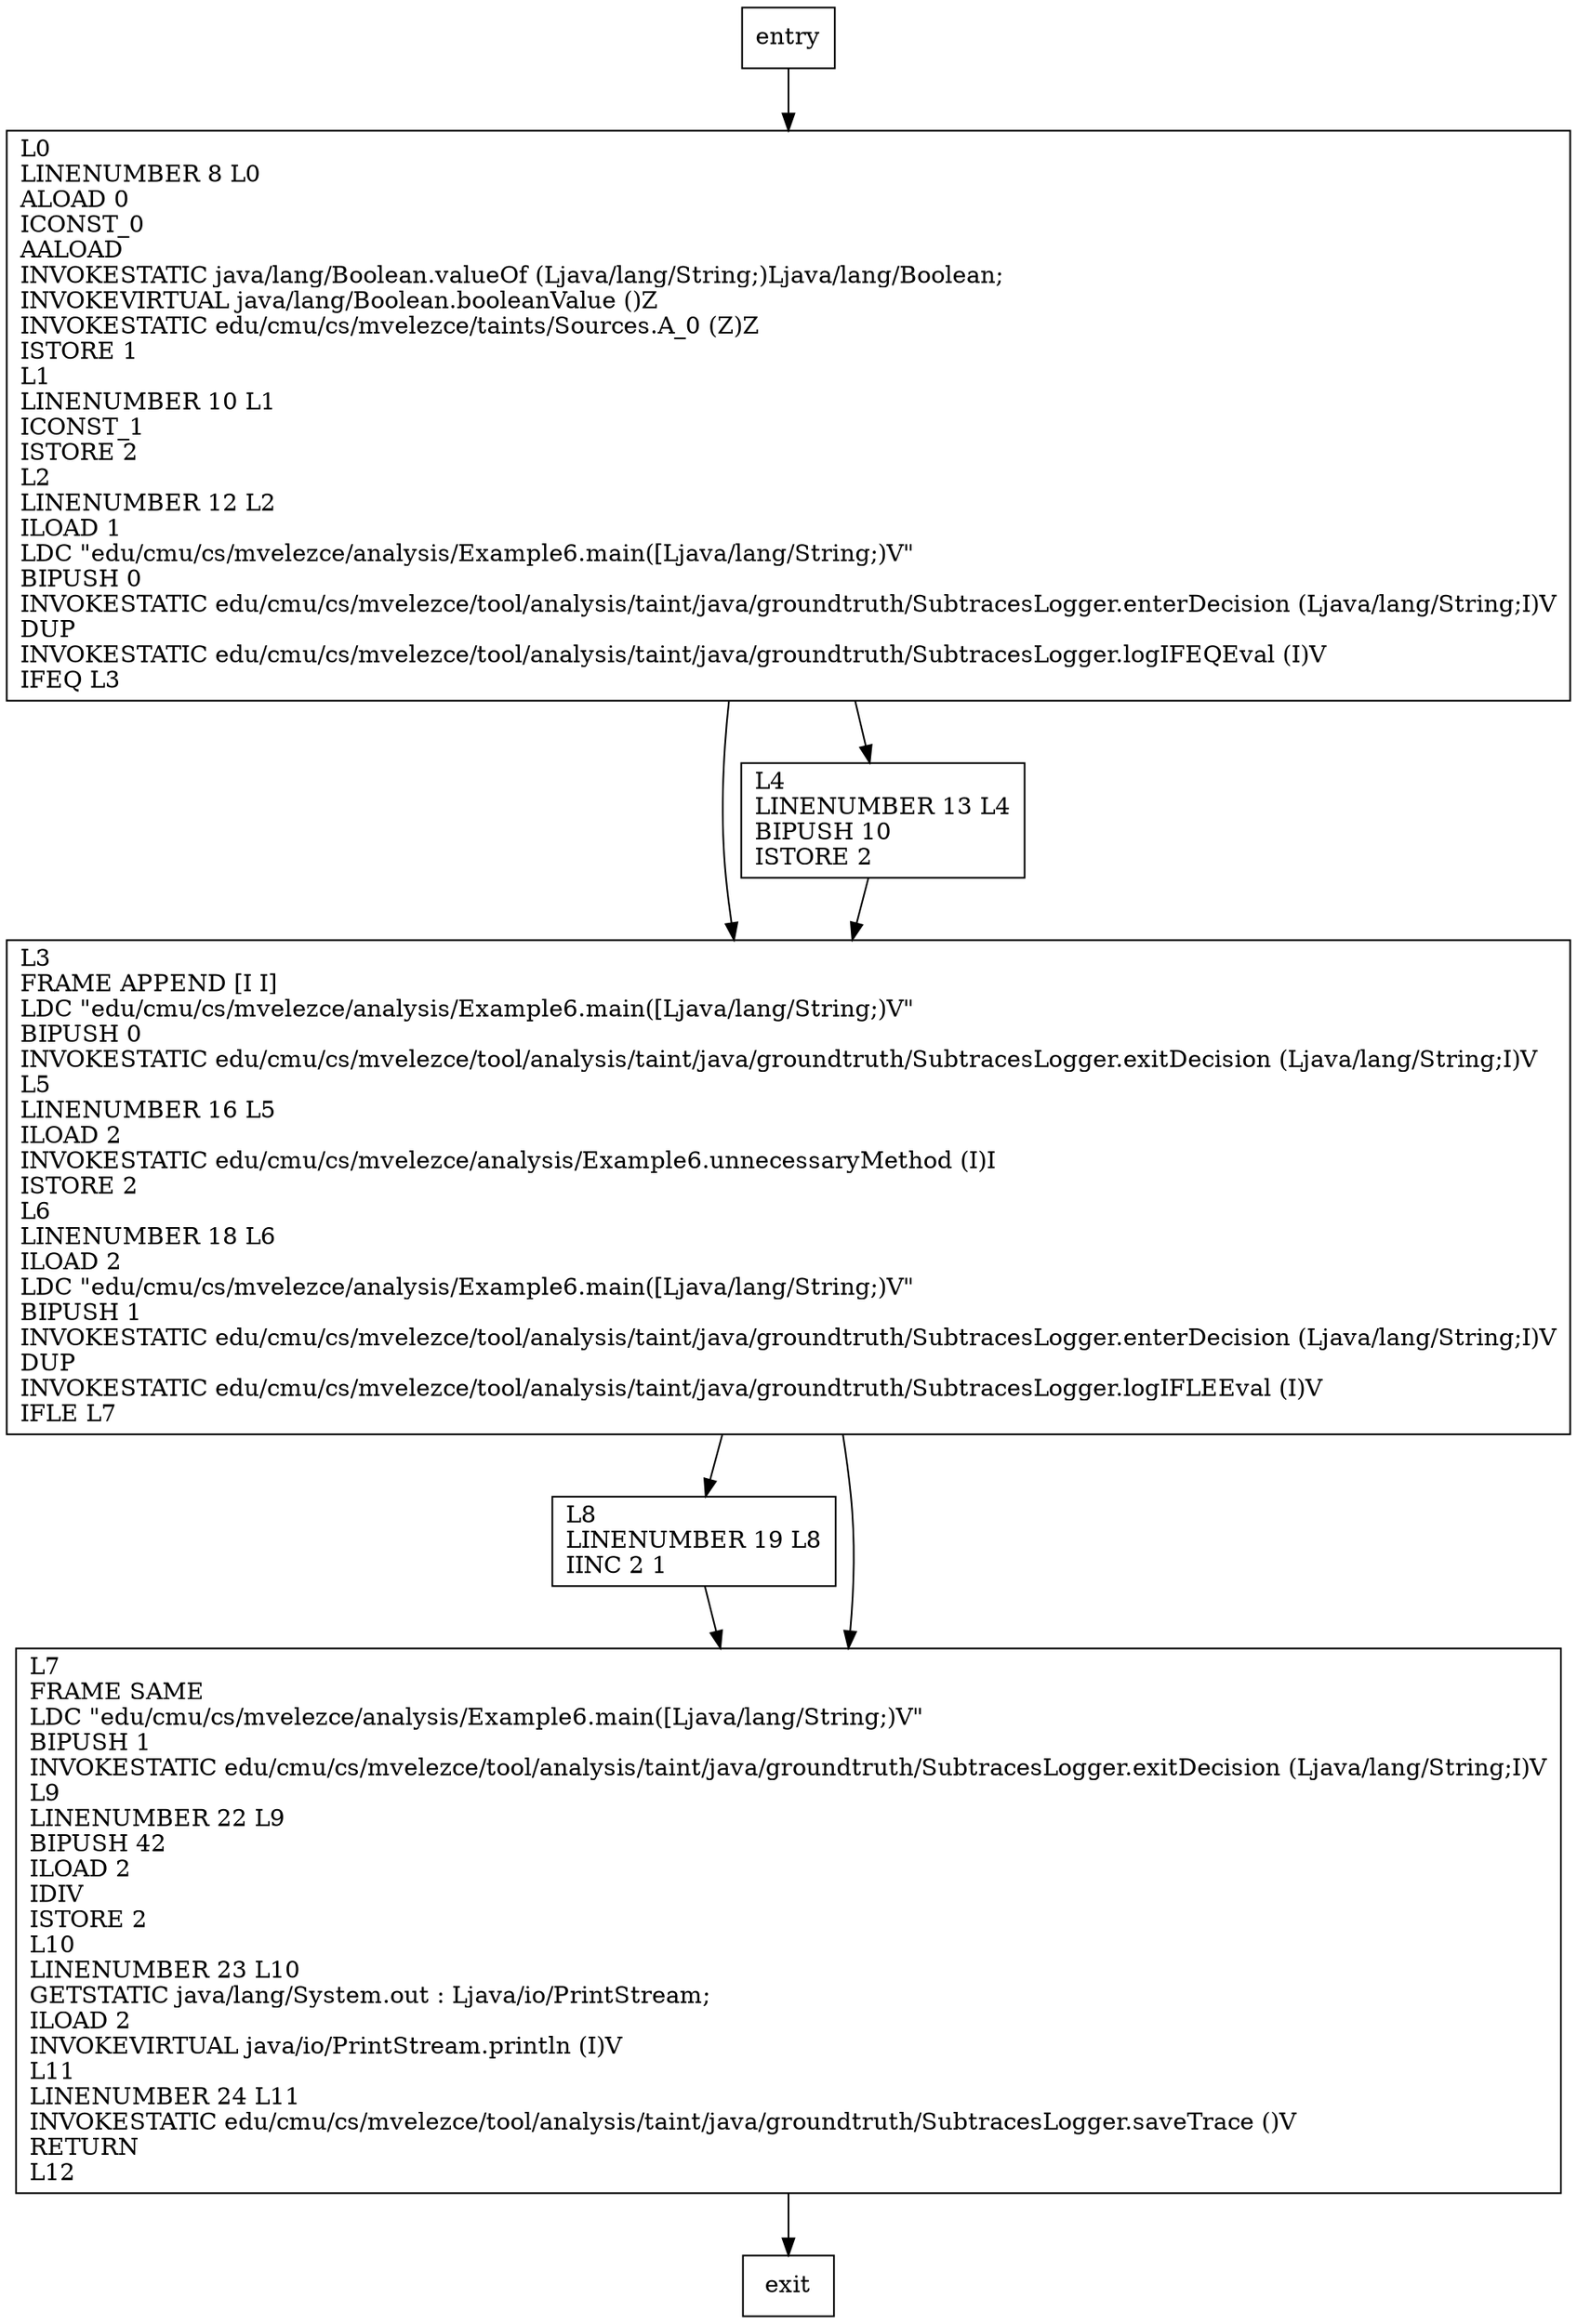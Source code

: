digraph main {
node [shape=record];
1676498304 [label="L0\lLINENUMBER 8 L0\lALOAD 0\lICONST_0\lAALOAD\lINVOKESTATIC java/lang/Boolean.valueOf (Ljava/lang/String;)Ljava/lang/Boolean;\lINVOKEVIRTUAL java/lang/Boolean.booleanValue ()Z\lINVOKESTATIC edu/cmu/cs/mvelezce/taints/Sources.A_0 (Z)Z\lISTORE 1\lL1\lLINENUMBER 10 L1\lICONST_1\lISTORE 2\lL2\lLINENUMBER 12 L2\lILOAD 1\lLDC \"edu/cmu/cs/mvelezce/analysis/Example6.main([Ljava/lang/String;)V\"\lBIPUSH 0\lINVOKESTATIC edu/cmu/cs/mvelezce/tool/analysis/taint/java/groundtruth/SubtracesLogger.enterDecision (Ljava/lang/String;I)V\lDUP\lINVOKESTATIC edu/cmu/cs/mvelezce/tool/analysis/taint/java/groundtruth/SubtracesLogger.logIFEQEval (I)V\lIFEQ L3\l"];
532579730 [label="L8\lLINENUMBER 19 L8\lIINC 2 1\l"];
82301410 [label="L3\lFRAME APPEND [I I]\lLDC \"edu/cmu/cs/mvelezce/analysis/Example6.main([Ljava/lang/String;)V\"\lBIPUSH 0\lINVOKESTATIC edu/cmu/cs/mvelezce/tool/analysis/taint/java/groundtruth/SubtracesLogger.exitDecision (Ljava/lang/String;I)V\lL5\lLINENUMBER 16 L5\lILOAD 2\lINVOKESTATIC edu/cmu/cs/mvelezce/analysis/Example6.unnecessaryMethod (I)I\lISTORE 2\lL6\lLINENUMBER 18 L6\lILOAD 2\lLDC \"edu/cmu/cs/mvelezce/analysis/Example6.main([Ljava/lang/String;)V\"\lBIPUSH 1\lINVOKESTATIC edu/cmu/cs/mvelezce/tool/analysis/taint/java/groundtruth/SubtracesLogger.enterDecision (Ljava/lang/String;I)V\lDUP\lINVOKESTATIC edu/cmu/cs/mvelezce/tool/analysis/taint/java/groundtruth/SubtracesLogger.logIFLEEval (I)V\lIFLE L7\l"];
376865673 [label="L7\lFRAME SAME\lLDC \"edu/cmu/cs/mvelezce/analysis/Example6.main([Ljava/lang/String;)V\"\lBIPUSH 1\lINVOKESTATIC edu/cmu/cs/mvelezce/tool/analysis/taint/java/groundtruth/SubtracesLogger.exitDecision (Ljava/lang/String;I)V\lL9\lLINENUMBER 22 L9\lBIPUSH 42\lILOAD 2\lIDIV\lISTORE 2\lL10\lLINENUMBER 23 L10\lGETSTATIC java/lang/System.out : Ljava/io/PrintStream;\lILOAD 2\lINVOKEVIRTUAL java/io/PrintStream.println (I)V\lL11\lLINENUMBER 24 L11\lINVOKESTATIC edu/cmu/cs/mvelezce/tool/analysis/taint/java/groundtruth/SubtracesLogger.saveTrace ()V\lRETURN\lL12\l"];
1924825361 [label="L4\lLINENUMBER 13 L4\lBIPUSH 10\lISTORE 2\l"];
entry;
exit;
1676498304 -> 82301410;
1676498304 -> 1924825361;
532579730 -> 376865673;
entry -> 1676498304;
82301410 -> 532579730;
82301410 -> 376865673;
376865673 -> exit;
1924825361 -> 82301410;
}
